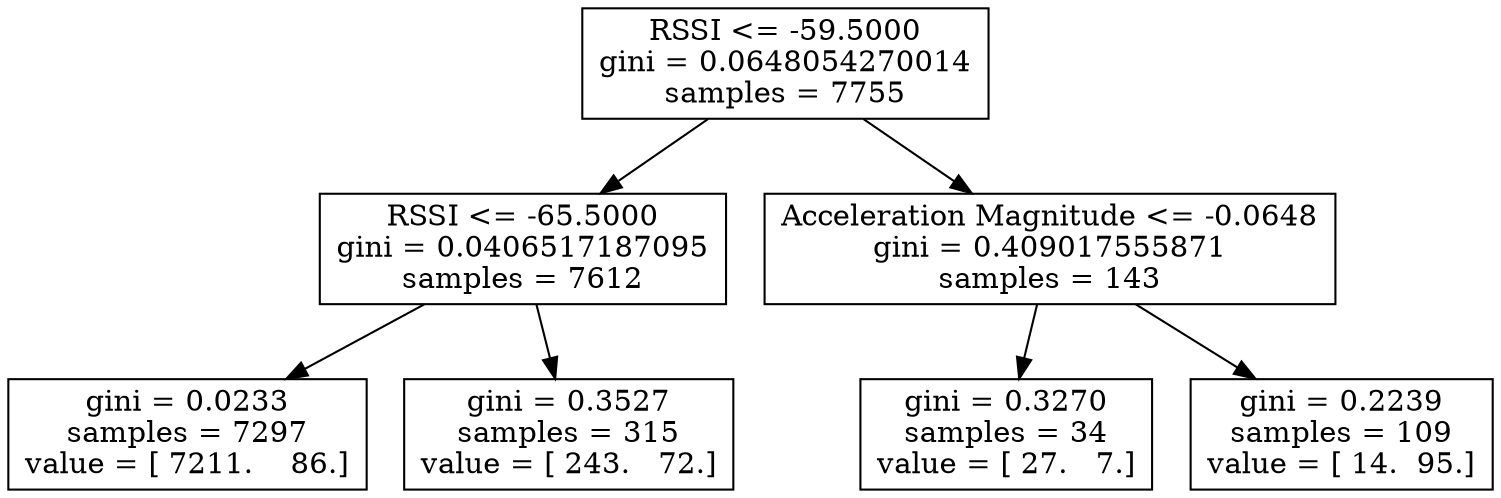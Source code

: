 digraph Tree {
0 [label="RSSI <= -59.5000\ngini = 0.0648054270014\nsamples = 7755", shape="box"] ;
1 [label="RSSI <= -65.5000\ngini = 0.0406517187095\nsamples = 7612", shape="box"] ;
0 -> 1 ;
2 [label="gini = 0.0233\nsamples = 7297\nvalue = [ 7211.    86.]", shape="box"] ;
1 -> 2 ;
3 [label="gini = 0.3527\nsamples = 315\nvalue = [ 243.   72.]", shape="box"] ;
1 -> 3 ;
4 [label="Acceleration Magnitude <= -0.0648\ngini = 0.409017555871\nsamples = 143", shape="box"] ;
0 -> 4 ;
5 [label="gini = 0.3270\nsamples = 34\nvalue = [ 27.   7.]", shape="box"] ;
4 -> 5 ;
6 [label="gini = 0.2239\nsamples = 109\nvalue = [ 14.  95.]", shape="box"] ;
4 -> 6 ;
}